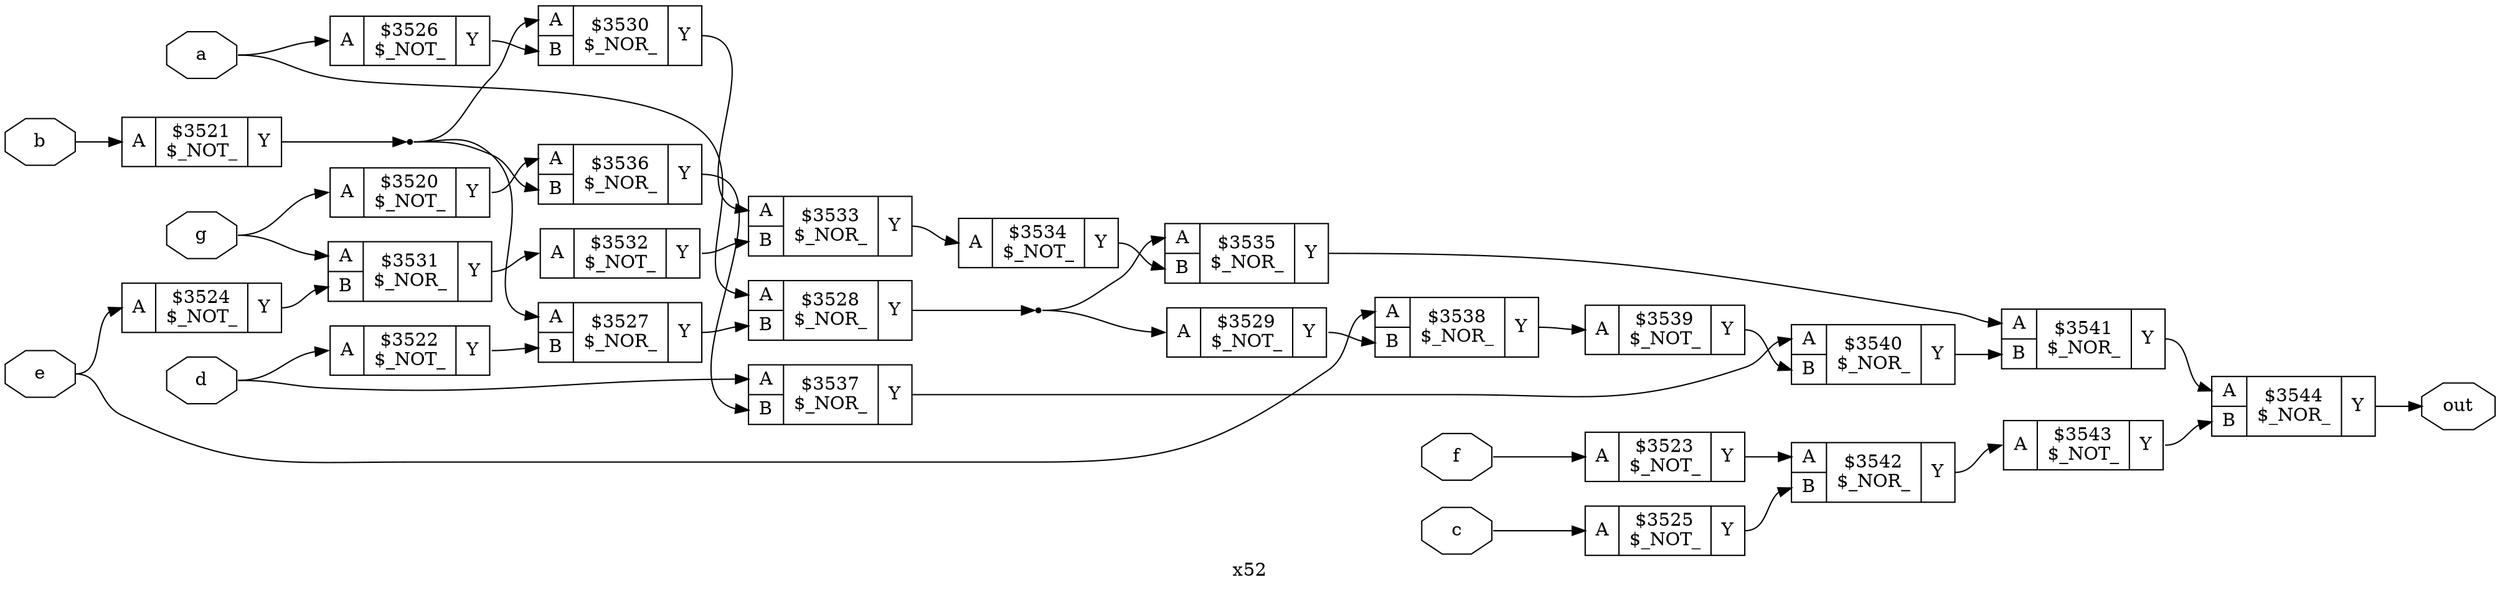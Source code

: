 digraph "x52" {
label="x52";
rankdir="LR";
remincross=true;
n25 [ shape=octagon, label="a", color="black", fontcolor="black" ];
n26 [ shape=octagon, label="b", color="black", fontcolor="black" ];
n27 [ shape=octagon, label="c", color="black", fontcolor="black" ];
n28 [ shape=octagon, label="d", color="black", fontcolor="black" ];
n29 [ shape=octagon, label="e", color="black", fontcolor="black" ];
n30 [ shape=octagon, label="f", color="black", fontcolor="black" ];
n31 [ shape=octagon, label="g", color="black", fontcolor="black" ];
n32 [ shape=octagon, label="out", color="black", fontcolor="black" ];
c35 [ shape=record, label="{{<p33> A}|$3520\n$_NOT_|{<p34> Y}}" ];
c36 [ shape=record, label="{{<p33> A}|$3521\n$_NOT_|{<p34> Y}}" ];
c37 [ shape=record, label="{{<p33> A}|$3522\n$_NOT_|{<p34> Y}}" ];
c38 [ shape=record, label="{{<p33> A}|$3523\n$_NOT_|{<p34> Y}}" ];
c39 [ shape=record, label="{{<p33> A}|$3524\n$_NOT_|{<p34> Y}}" ];
c40 [ shape=record, label="{{<p33> A}|$3525\n$_NOT_|{<p34> Y}}" ];
c41 [ shape=record, label="{{<p33> A}|$3526\n$_NOT_|{<p34> Y}}" ];
c43 [ shape=record, label="{{<p33> A|<p42> B}|$3527\n$_NOR_|{<p34> Y}}" ];
c44 [ shape=record, label="{{<p33> A|<p42> B}|$3528\n$_NOR_|{<p34> Y}}" ];
c45 [ shape=record, label="{{<p33> A}|$3529\n$_NOT_|{<p34> Y}}" ];
c46 [ shape=record, label="{{<p33> A|<p42> B}|$3530\n$_NOR_|{<p34> Y}}" ];
c47 [ shape=record, label="{{<p33> A|<p42> B}|$3531\n$_NOR_|{<p34> Y}}" ];
c48 [ shape=record, label="{{<p33> A}|$3532\n$_NOT_|{<p34> Y}}" ];
c49 [ shape=record, label="{{<p33> A|<p42> B}|$3533\n$_NOR_|{<p34> Y}}" ];
c50 [ shape=record, label="{{<p33> A}|$3534\n$_NOT_|{<p34> Y}}" ];
c51 [ shape=record, label="{{<p33> A|<p42> B}|$3535\n$_NOR_|{<p34> Y}}" ];
c52 [ shape=record, label="{{<p33> A|<p42> B}|$3536\n$_NOR_|{<p34> Y}}" ];
c53 [ shape=record, label="{{<p33> A|<p42> B}|$3537\n$_NOR_|{<p34> Y}}" ];
c54 [ shape=record, label="{{<p33> A|<p42> B}|$3538\n$_NOR_|{<p34> Y}}" ];
c55 [ shape=record, label="{{<p33> A}|$3539\n$_NOT_|{<p34> Y}}" ];
c56 [ shape=record, label="{{<p33> A|<p42> B}|$3540\n$_NOR_|{<p34> Y}}" ];
c57 [ shape=record, label="{{<p33> A|<p42> B}|$3541\n$_NOR_|{<p34> Y}}" ];
c58 [ shape=record, label="{{<p33> A|<p42> B}|$3542\n$_NOR_|{<p34> Y}}" ];
c59 [ shape=record, label="{{<p33> A}|$3543\n$_NOT_|{<p34> Y}}" ];
c60 [ shape=record, label="{{<p33> A|<p42> B}|$3544\n$_NOR_|{<p34> Y}}" ];
n1 [ shape=point ];
c36:p34:e -> n1:w [color="black", label=""];
n1:e -> c43:p33:w [color="black", label=""];
n1:e -> c46:p33:w [color="black", label=""];
n1:e -> c52:p42:w [color="black", label=""];
c46:p34:e -> c49:p33:w [color="black", label=""];
c47:p34:e -> c48:p33:w [color="black", label=""];
c48:p34:e -> c49:p42:w [color="black", label=""];
c49:p34:e -> c50:p33:w [color="black", label=""];
c50:p34:e -> c51:p42:w [color="black", label=""];
c51:p34:e -> c57:p33:w [color="black", label=""];
c52:p34:e -> c53:p42:w [color="black", label=""];
c53:p34:e -> c56:p33:w [color="black", label=""];
c54:p34:e -> c55:p33:w [color="black", label=""];
c55:p34:e -> c56:p42:w [color="black", label=""];
c37:p34:e -> c43:p42:w [color="black", label=""];
c56:p34:e -> c57:p42:w [color="black", label=""];
c57:p34:e -> c60:p33:w [color="black", label=""];
c58:p34:e -> c59:p33:w [color="black", label=""];
c59:p34:e -> c60:p42:w [color="black", label=""];
c35:p34:e -> c52:p33:w [color="black", label=""];
n25:e -> c41:p33:w [color="black", label=""];
n25:e -> c44:p33:w [color="black", label=""];
n26:e -> c36:p33:w [color="black", label=""];
n27:e -> c40:p33:w [color="black", label=""];
n28:e -> c37:p33:w [color="black", label=""];
n28:e -> c53:p33:w [color="black", label=""];
n29:e -> c39:p33:w [color="black", label=""];
n29:e -> c54:p33:w [color="black", label=""];
c38:p34:e -> c58:p33:w [color="black", label=""];
n30:e -> c38:p33:w [color="black", label=""];
n31:e -> c35:p33:w [color="black", label=""];
n31:e -> c47:p33:w [color="black", label=""];
c60:p34:e -> n32:w [color="black", label=""];
c39:p34:e -> c47:p42:w [color="black", label=""];
c40:p34:e -> c58:p42:w [color="black", label=""];
c41:p34:e -> c46:p42:w [color="black", label=""];
c43:p34:e -> c44:p42:w [color="black", label=""];
n8 [ shape=point ];
c44:p34:e -> n8:w [color="black", label=""];
n8:e -> c45:p33:w [color="black", label=""];
n8:e -> c51:p33:w [color="black", label=""];
c45:p34:e -> c54:p42:w [color="black", label=""];
}
